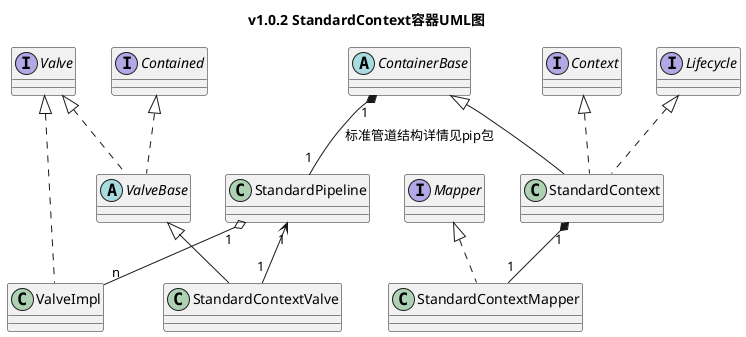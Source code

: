 @startuml
title v1.0.2 StandardContext容器UML图

interface Valve
interface Contained
interface Context
interface Lifecycle
interface Mapper
abstract class ContainerBase
abstract class ValveBase
class StandardPipeline
class StandardContextValve
class StandardContext
class StandardContextMapper
class ValveImpl

ContainerBase <|-- StandardContext
ContainerBase "1" *-- "1" StandardPipeline : 标准管道结构详情见pip包
Lifecycle <|.. StandardContext
Context <|.. StandardContext

Valve <|.. ValveImpl

Valve <|.. ValveBase
Contained <|.. ValveBase

ValveBase <|-- StandardContextValve

StandardPipeline "1" o-- "n" ValveImpl
StandardPipeline "1" <-- "1" StandardContextValve
Mapper <|.. StandardContextMapper
StandardContext "1" *-- "1" StandardContextMapper

@enduml